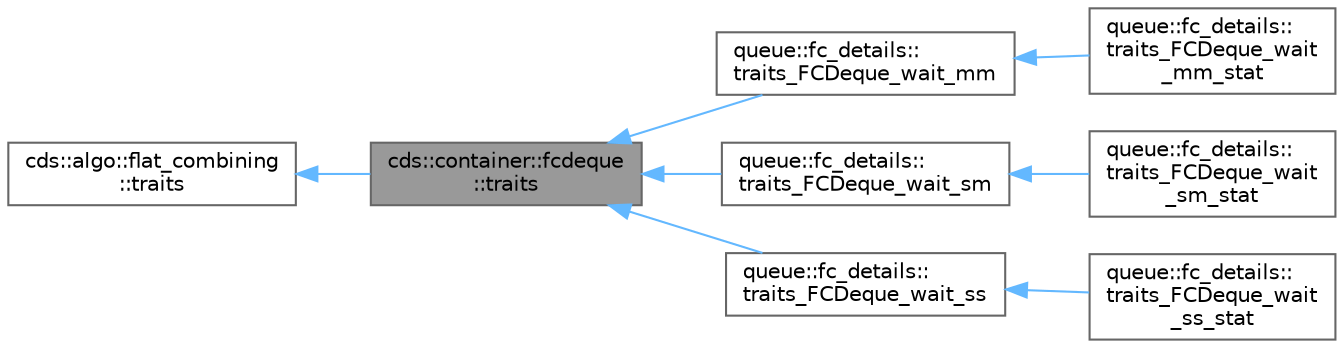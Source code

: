 digraph "cds::container::fcdeque::traits"
{
 // LATEX_PDF_SIZE
  bgcolor="transparent";
  edge [fontname=Helvetica,fontsize=10,labelfontname=Helvetica,labelfontsize=10];
  node [fontname=Helvetica,fontsize=10,shape=box,height=0.2,width=0.4];
  rankdir="LR";
  Node1 [id="Node000001",label="cds::container::fcdeque\l::traits",height=0.2,width=0.4,color="gray40", fillcolor="grey60", style="filled", fontcolor="black",tooltip="FCDeque type traits"];
  Node2 -> Node1 [id="edge1_Node000001_Node000002",dir="back",color="steelblue1",style="solid",tooltip=" "];
  Node2 [id="Node000002",label="cds::algo::flat_combining\l::traits",height=0.2,width=0.4,color="gray40", fillcolor="white", style="filled",URL="$structcds_1_1algo_1_1flat__combining_1_1traits.html",tooltip="Type traits of kernel class"];
  Node1 -> Node3 [id="edge2_Node000001_Node000003",dir="back",color="steelblue1",style="solid",tooltip=" "];
  Node3 [id="Node000003",label="queue::fc_details::\ltraits_FCDeque_wait_mm",height=0.2,width=0.4,color="gray40", fillcolor="white", style="filled",URL="$structqueue_1_1fc__details_1_1traits___f_c_deque__wait__mm.html",tooltip=" "];
  Node3 -> Node4 [id="edge3_Node000003_Node000004",dir="back",color="steelblue1",style="solid",tooltip=" "];
  Node4 [id="Node000004",label="queue::fc_details::\ltraits_FCDeque_wait\l_mm_stat",height=0.2,width=0.4,color="gray40", fillcolor="white", style="filled",URL="$structqueue_1_1fc__details_1_1traits___f_c_deque__wait__mm__stat.html",tooltip=" "];
  Node1 -> Node5 [id="edge4_Node000001_Node000005",dir="back",color="steelblue1",style="solid",tooltip=" "];
  Node5 [id="Node000005",label="queue::fc_details::\ltraits_FCDeque_wait_sm",height=0.2,width=0.4,color="gray40", fillcolor="white", style="filled",URL="$structqueue_1_1fc__details_1_1traits___f_c_deque__wait__sm.html",tooltip=" "];
  Node5 -> Node6 [id="edge5_Node000005_Node000006",dir="back",color="steelblue1",style="solid",tooltip=" "];
  Node6 [id="Node000006",label="queue::fc_details::\ltraits_FCDeque_wait\l_sm_stat",height=0.2,width=0.4,color="gray40", fillcolor="white", style="filled",URL="$structqueue_1_1fc__details_1_1traits___f_c_deque__wait__sm__stat.html",tooltip=" "];
  Node1 -> Node7 [id="edge6_Node000001_Node000007",dir="back",color="steelblue1",style="solid",tooltip=" "];
  Node7 [id="Node000007",label="queue::fc_details::\ltraits_FCDeque_wait_ss",height=0.2,width=0.4,color="gray40", fillcolor="white", style="filled",URL="$structqueue_1_1fc__details_1_1traits___f_c_deque__wait__ss.html",tooltip=" "];
  Node7 -> Node8 [id="edge7_Node000007_Node000008",dir="back",color="steelblue1",style="solid",tooltip=" "];
  Node8 [id="Node000008",label="queue::fc_details::\ltraits_FCDeque_wait\l_ss_stat",height=0.2,width=0.4,color="gray40", fillcolor="white", style="filled",URL="$structqueue_1_1fc__details_1_1traits___f_c_deque__wait__ss__stat.html",tooltip=" "];
}
